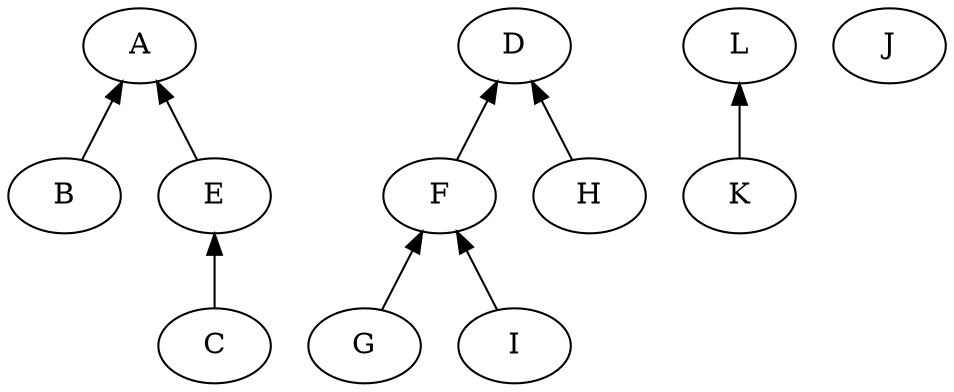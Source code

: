 digraph
{
	edge [dir="back"];
	A -> B;
	A -> E;
	E -> C;

	D -> F;
	F -> G;
	F -> I;
	D -> H;

	L -> K;

	J;
}

